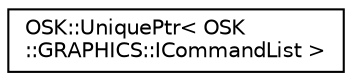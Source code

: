 digraph "Representación gráfica de la clase"
{
 // INTERACTIVE_SVG=YES
 // LATEX_PDF_SIZE
  edge [fontname="Helvetica",fontsize="10",labelfontname="Helvetica",labelfontsize="10"];
  node [fontname="Helvetica",fontsize="10",shape=record];
  rankdir="LR";
  Node0 [label="OSK::UniquePtr\< OSK\l::GRAPHICS::ICommandList \>",height=0.2,width=0.4,color="black", fillcolor="white", style="filled",URL="$class_o_s_k_1_1_unique_ptr.html",tooltip=" "];
}
